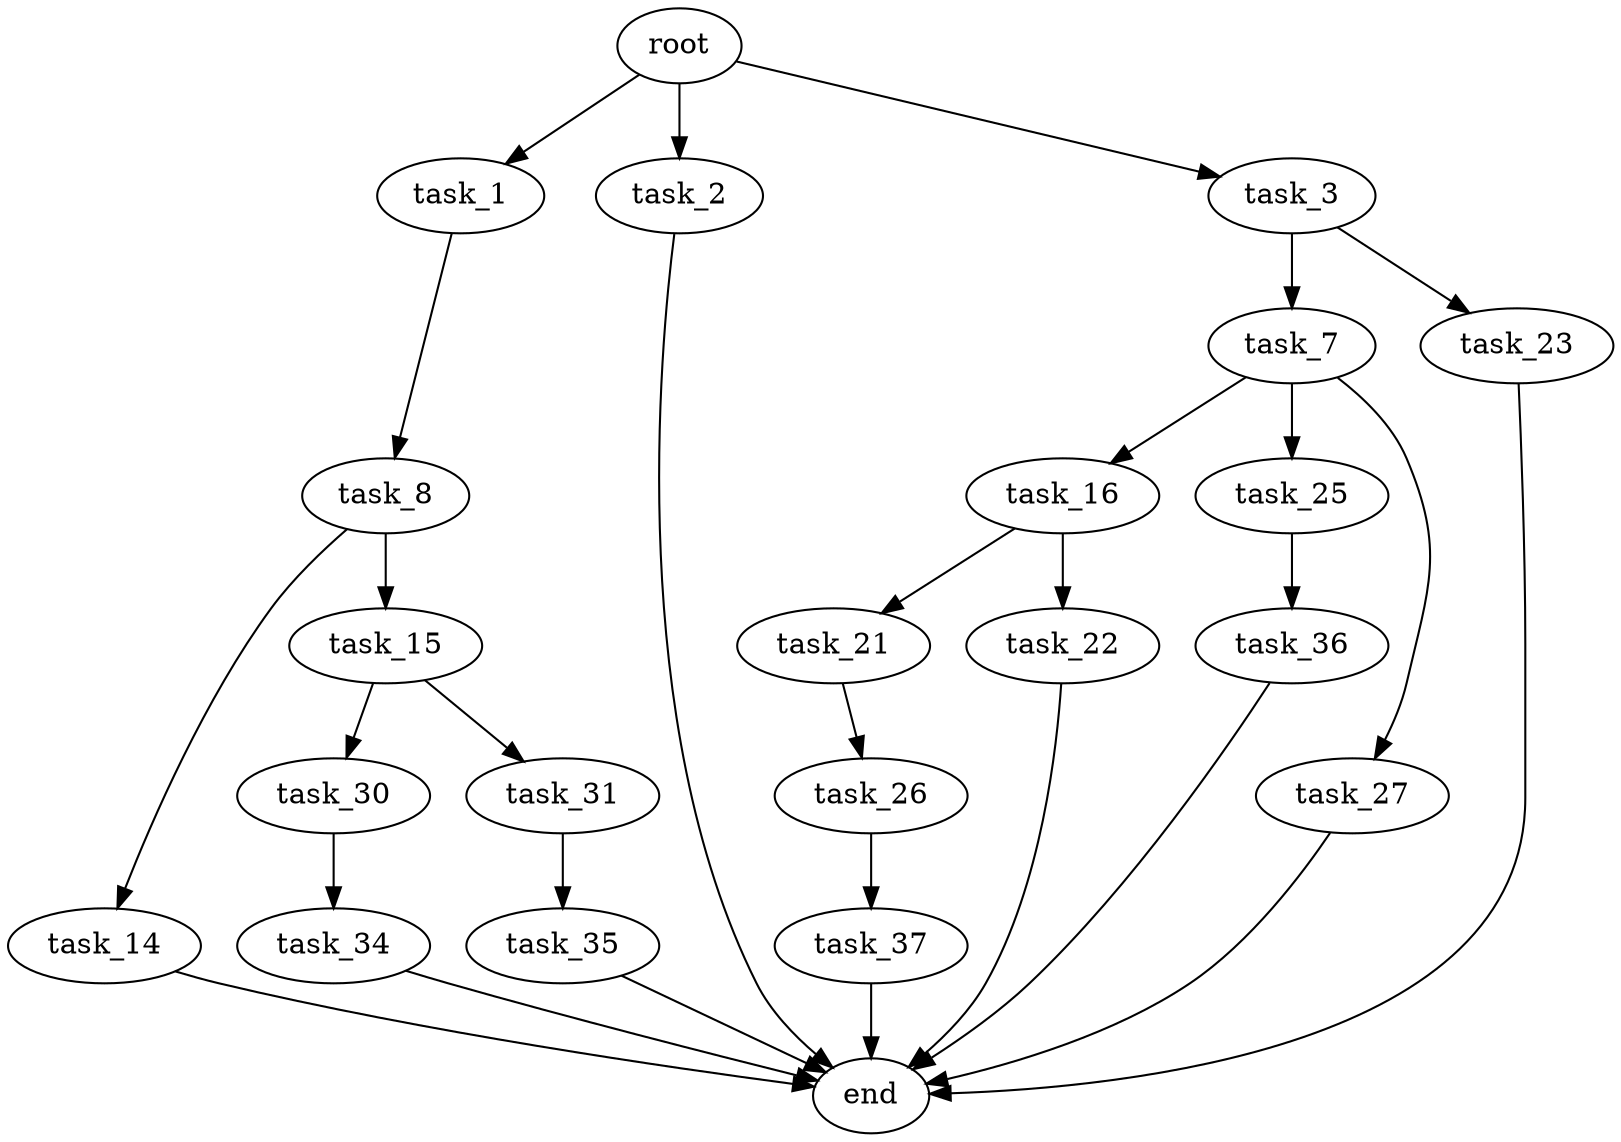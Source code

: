 digraph G {
  root [size="0.000000"];
  task_1 [size="231928233984.000000"];
  task_2 [size="368293445632.000000"];
  task_3 [size="151592891889.000000"];
  task_7 [size="2019386968.000000"];
  task_8 [size="27190009376.000000"];
  task_14 [size="28991029248.000000"];
  task_15 [size="68719476736.000000"];
  task_16 [size="549755813888.000000"];
  task_21 [size="694101555096.000000"];
  task_22 [size="81824214248.000000"];
  task_23 [size="16741429534.000000"];
  task_25 [size="9060690982.000000"];
  task_26 [size="4415850366.000000"];
  task_27 [size="231928233984.000000"];
  task_30 [size="23991556492.000000"];
  task_31 [size="1073741824000.000000"];
  task_34 [size="16775706520.000000"];
  task_35 [size="1185928134608.000000"];
  task_36 [size="7802991727.000000"];
  task_37 [size="782757789696.000000"];
  end [size="0.000000"];

  root -> task_1 [size="1.000000"];
  root -> task_2 [size="1.000000"];
  root -> task_3 [size="1.000000"];
  task_1 -> task_8 [size="301989888.000000"];
  task_2 -> end [size="1.000000"];
  task_3 -> task_7 [size="209715200.000000"];
  task_3 -> task_23 [size="209715200.000000"];
  task_7 -> task_16 [size="33554432.000000"];
  task_7 -> task_25 [size="33554432.000000"];
  task_7 -> task_27 [size="33554432.000000"];
  task_8 -> task_14 [size="536870912.000000"];
  task_8 -> task_15 [size="536870912.000000"];
  task_14 -> end [size="1.000000"];
  task_15 -> task_30 [size="134217728.000000"];
  task_15 -> task_31 [size="134217728.000000"];
  task_16 -> task_21 [size="536870912.000000"];
  task_16 -> task_22 [size="536870912.000000"];
  task_21 -> task_26 [size="536870912.000000"];
  task_22 -> end [size="1.000000"];
  task_23 -> end [size="1.000000"];
  task_25 -> task_36 [size="679477248.000000"];
  task_26 -> task_37 [size="75497472.000000"];
  task_27 -> end [size="1.000000"];
  task_30 -> task_34 [size="838860800.000000"];
  task_31 -> task_35 [size="838860800.000000"];
  task_34 -> end [size="1.000000"];
  task_35 -> end [size="1.000000"];
  task_36 -> end [size="1.000000"];
  task_37 -> end [size="1.000000"];
}
